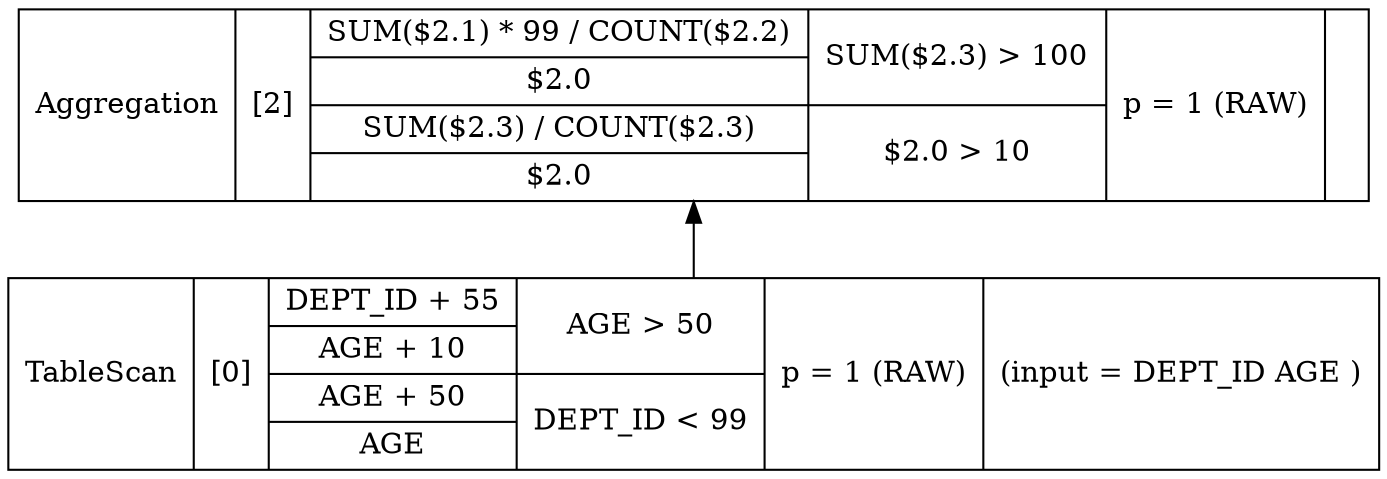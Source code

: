 digraph example1 {
    node [shape=record];
    rankdir=BT;
    nodesep=0.5;
    ordering="in";
    lopkeyLOPKey1v1 -> lopkeyLOPKey2v1;
    lopkeyLOPKey1v1[label="TableScan|[0]|{DEPT_ID + 55|AGE + 10|AGE + 50|AGE}|{AGE \> 50|DEPT_ID \< 99}|p = 1 (RAW)|(input = DEPT_ID AGE )"];
    lopkeyLOPKey2v1[label="Aggregation|[2]|{SUM($2.1) * 99 / COUNT($2.2)|$2.0|SUM($2.3) / COUNT($2.3)|$2.0}|{SUM($2.3) \> 100|$2.0 \> 10}|p = 1 (RAW)|"];
}
